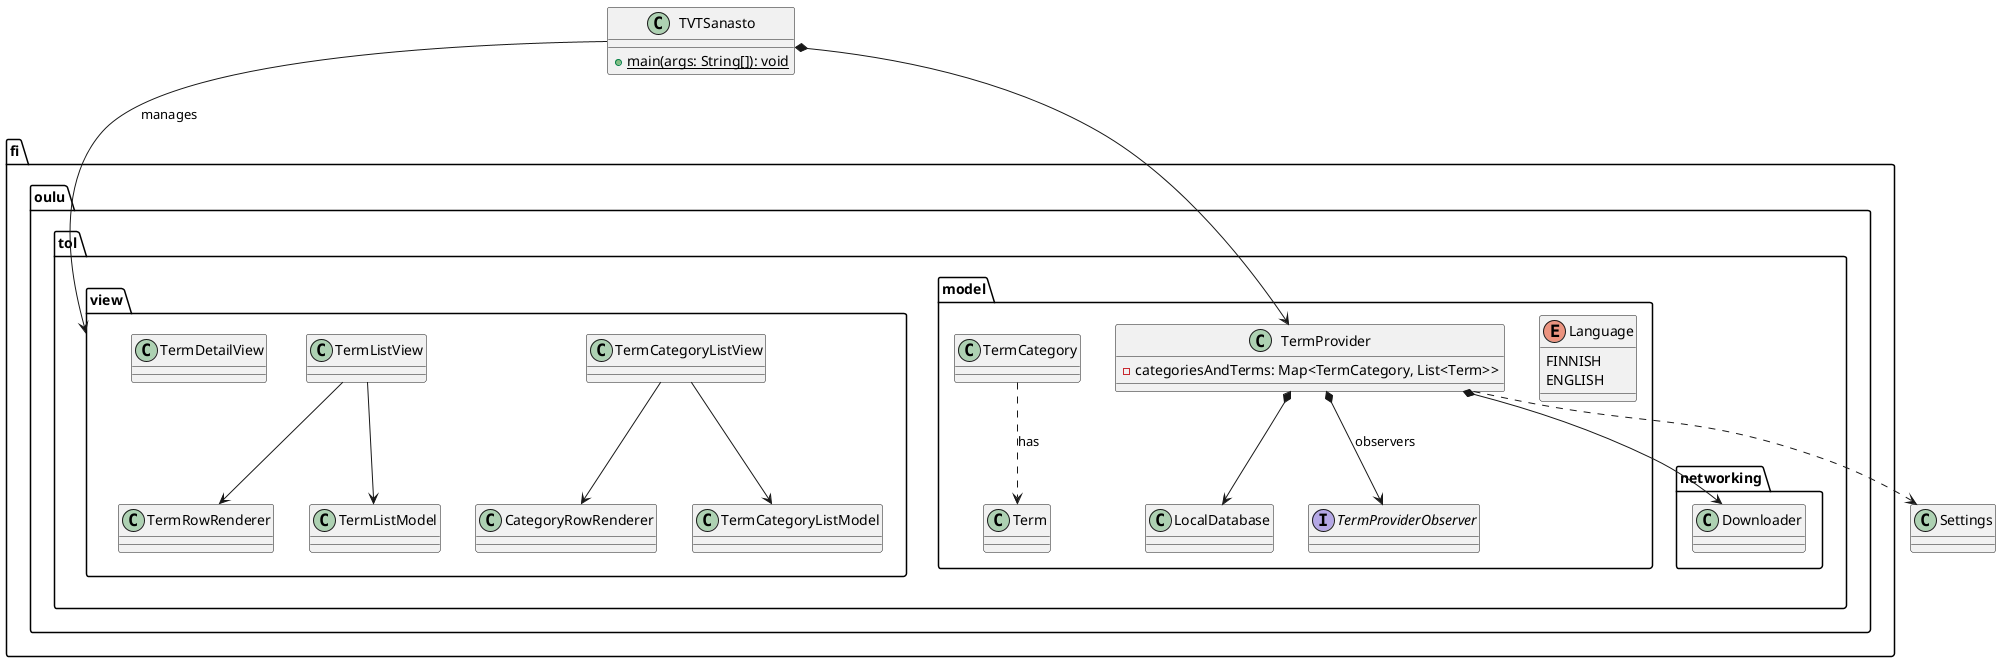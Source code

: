 @startuml
package fi.oulu.tol.model {

	enum Language {
		FINNISH
		ENGLISH
	}
	class Term
	class TermCategory
	class LocalDatabase
	class TermProvider {
		-categoriesAndTerms: Map<TermCategory, List<Term>>
	}
	interface TermProviderObserver

	TermProvider *--> LocalDatabase
	TermProvider *--> TermProviderObserver: observers
	TermCategory ..> Term : has 
}

package fi.oulu.tol.networking {
	class Downloader
}

TermProvider *--> Downloader

package fi.oulu.tol.view {
	class TermCategoryListModel
	class TermCategoryListView
	class CategoryRowRenderer
	class TermListModel
	class TermListView
	class TermDetailView
	class TermRowRenderer
	TermCategoryListView --> TermCategoryListModel
	TermCategoryListView --> CategoryRowRenderer
	TermListView --> TermListModel
	TermListView --> TermRowRenderer
}
class TVTSanasto {
	+{static}main(args: String[]): void
}
class Settings
TVTSanasto *--> TermProvider
TVTSanasto --> fi.oulu.tol.view: manages
TermProvider ..> Settings

@enduml